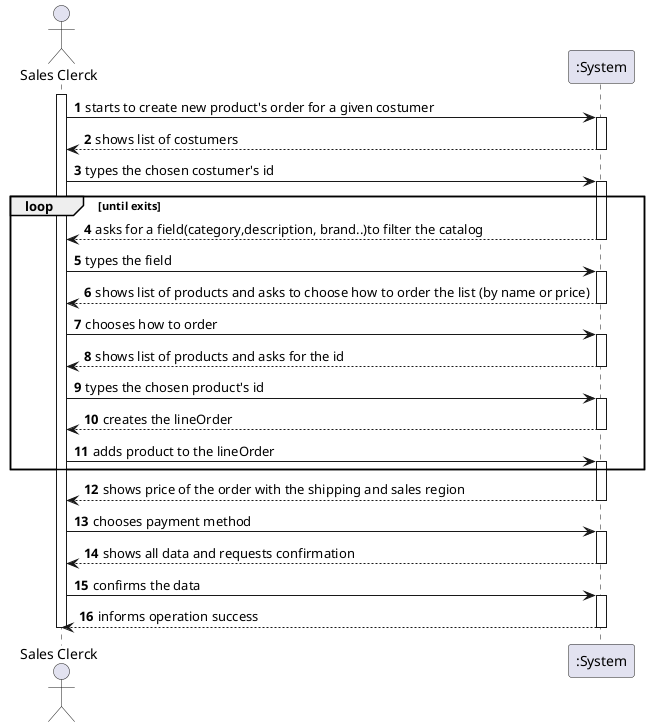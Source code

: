 @startuml
autonumber
actor "Sales Clerck" as SC

activate SC
SC -> ":System" : starts to create new product's order for a given costumer
activate ":System"

":System" --> SC : shows list of costumers
deactivate ":System"

SC -> ":System" : types the chosen costumer's id
activate ":System"
loop until exits
":System" --> SC : asks for a field(category,description, brand..)to filter the catalog
deactivate ":System"

SC -> ":System" : types the field
activate ":System"

":System" --> SC : shows list of products and asks to choose how to order the list (by name or price)
deactivate ":System"

SC -> ":System" : chooses how to order
activate ":System"

":System" --> SC : shows list of products and asks for the id
deactivate ":System"

SC -> ":System" : types the chosen product's id

activate ":System"

":System" --> SC : creates the lineOrder
deactivate ":System"

SC -> ":System" : adds product to the lineOrder

activate ":System"
end loop;

":System" --> SC : shows price of the order with the shipping and sales region

deactivate ":System"
SC -> ":System" : chooses payment method
activate ":System"

":System" --> SC :shows all data and requests confirmation

deactivate ":System"

SC -> ":System" :confirms the data
activate ":System"

":System" --> SC : informs operation success
deactivate ":System"
deactivate SC

@enduml